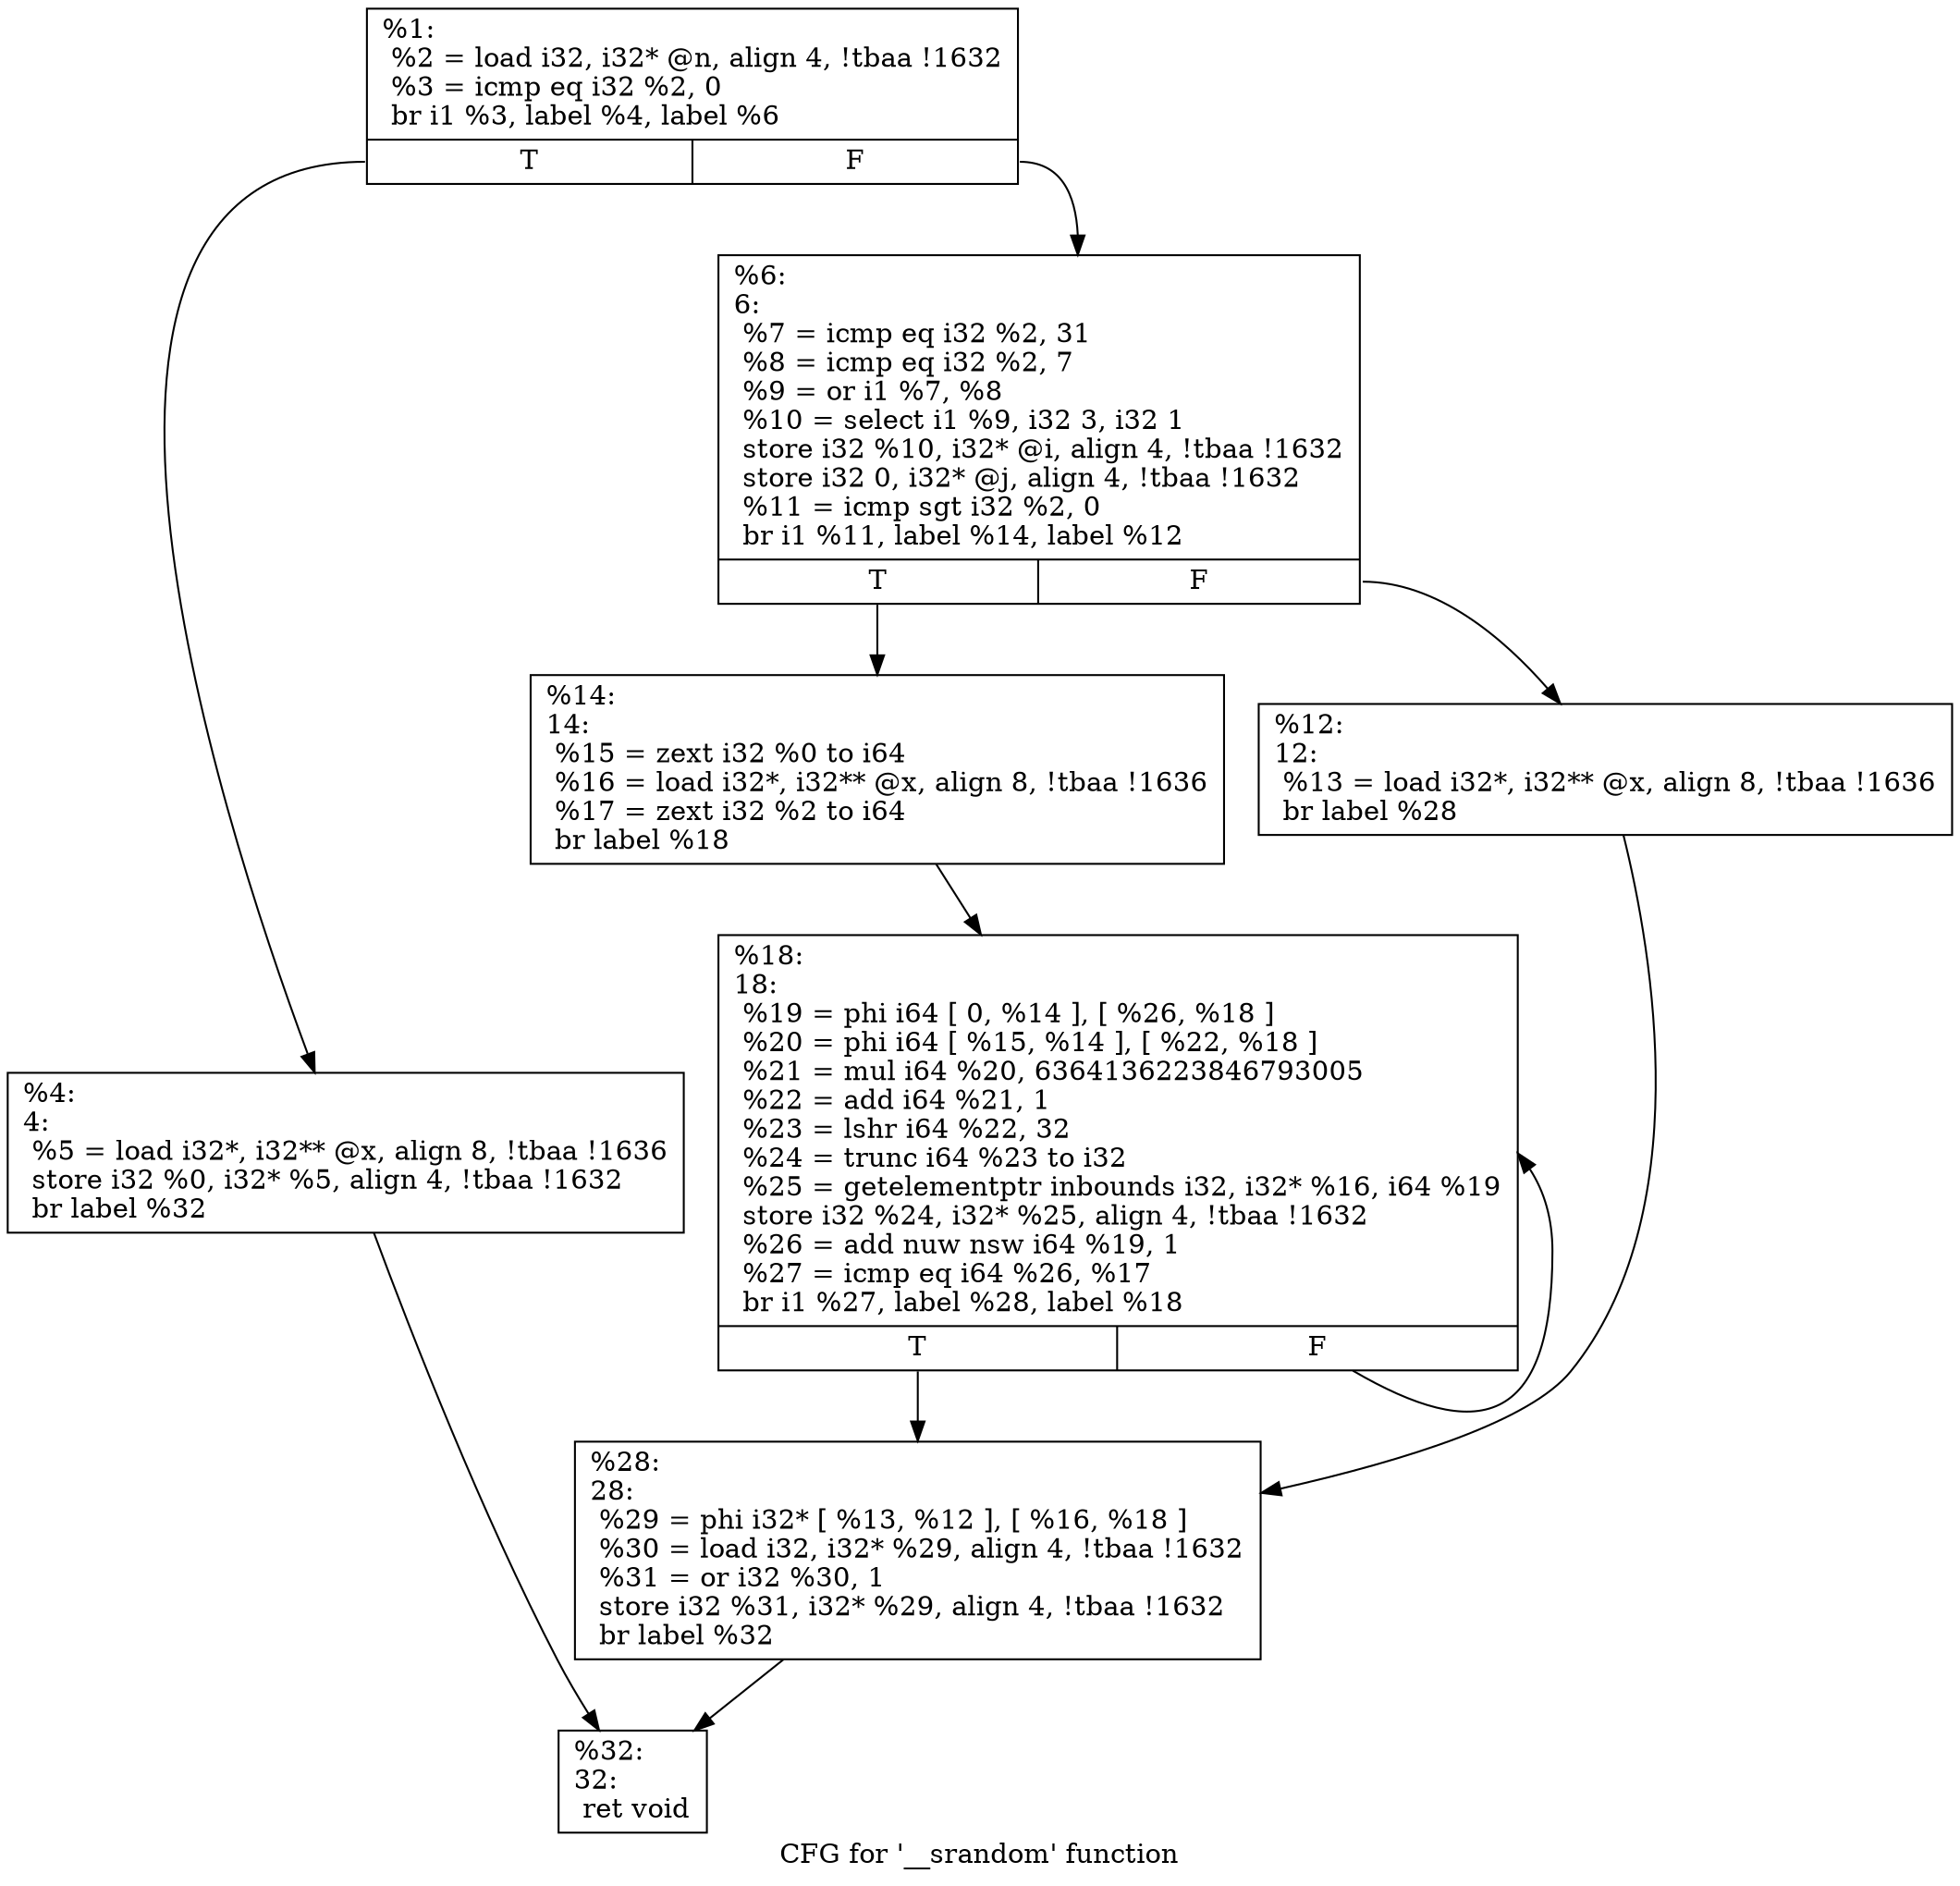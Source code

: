 digraph "CFG for '__srandom' function" {
	label="CFG for '__srandom' function";

	Node0x1849370 [shape=record,label="{%1:\l  %2 = load i32, i32* @n, align 4, !tbaa !1632\l  %3 = icmp eq i32 %2, 0\l  br i1 %3, label %4, label %6\l|{<s0>T|<s1>F}}"];
	Node0x1849370:s0 -> Node0x18493c0;
	Node0x1849370:s1 -> Node0x1849410;
	Node0x18493c0 [shape=record,label="{%4:\l4:                                                \l  %5 = load i32*, i32** @x, align 8, !tbaa !1636\l  store i32 %0, i32* %5, align 4, !tbaa !1632\l  br label %32\l}"];
	Node0x18493c0 -> Node0x18495a0;
	Node0x1849410 [shape=record,label="{%6:\l6:                                                \l  %7 = icmp eq i32 %2, 31\l  %8 = icmp eq i32 %2, 7\l  %9 = or i1 %7, %8\l  %10 = select i1 %9, i32 3, i32 1\l  store i32 %10, i32* @i, align 4, !tbaa !1632\l  store i32 0, i32* @j, align 4, !tbaa !1632\l  %11 = icmp sgt i32 %2, 0\l  br i1 %11, label %14, label %12\l|{<s0>T|<s1>F}}"];
	Node0x1849410:s0 -> Node0x18494b0;
	Node0x1849410:s1 -> Node0x1849460;
	Node0x1849460 [shape=record,label="{%12:\l12:                                               \l  %13 = load i32*, i32** @x, align 8, !tbaa !1636\l  br label %28\l}"];
	Node0x1849460 -> Node0x1849550;
	Node0x18494b0 [shape=record,label="{%14:\l14:                                               \l  %15 = zext i32 %0 to i64\l  %16 = load i32*, i32** @x, align 8, !tbaa !1636\l  %17 = zext i32 %2 to i64\l  br label %18\l}"];
	Node0x18494b0 -> Node0x1849500;
	Node0x1849500 [shape=record,label="{%18:\l18:                                               \l  %19 = phi i64 [ 0, %14 ], [ %26, %18 ]\l  %20 = phi i64 [ %15, %14 ], [ %22, %18 ]\l  %21 = mul i64 %20, 6364136223846793005\l  %22 = add i64 %21, 1\l  %23 = lshr i64 %22, 32\l  %24 = trunc i64 %23 to i32\l  %25 = getelementptr inbounds i32, i32* %16, i64 %19\l  store i32 %24, i32* %25, align 4, !tbaa !1632\l  %26 = add nuw nsw i64 %19, 1\l  %27 = icmp eq i64 %26, %17\l  br i1 %27, label %28, label %18\l|{<s0>T|<s1>F}}"];
	Node0x1849500:s0 -> Node0x1849550;
	Node0x1849500:s1 -> Node0x1849500;
	Node0x1849550 [shape=record,label="{%28:\l28:                                               \l  %29 = phi i32* [ %13, %12 ], [ %16, %18 ]\l  %30 = load i32, i32* %29, align 4, !tbaa !1632\l  %31 = or i32 %30, 1\l  store i32 %31, i32* %29, align 4, !tbaa !1632\l  br label %32\l}"];
	Node0x1849550 -> Node0x18495a0;
	Node0x18495a0 [shape=record,label="{%32:\l32:                                               \l  ret void\l}"];
}
